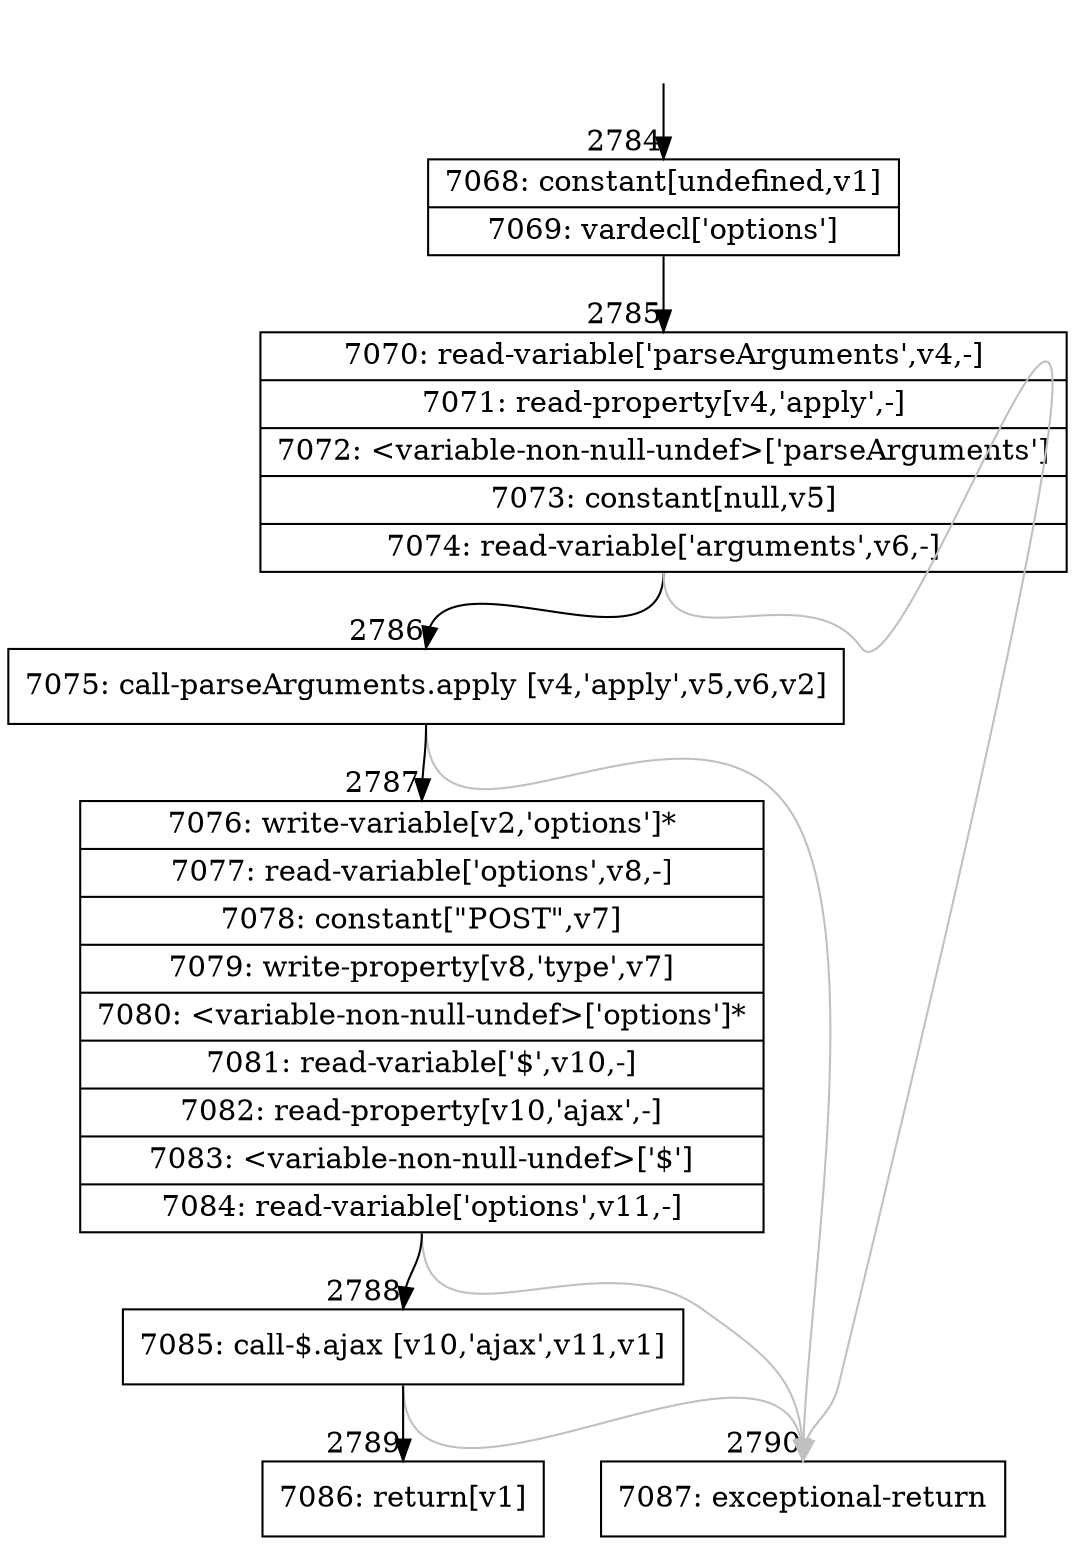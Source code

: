 digraph {
rankdir="TD"
BB_entry236[shape=none,label=""];
BB_entry236 -> BB2784 [tailport=s, headport=n, headlabel="    2784"]
BB2784 [shape=record label="{7068: constant[undefined,v1]|7069: vardecl['options']}" ] 
BB2784 -> BB2785 [tailport=s, headport=n, headlabel="      2785"]
BB2785 [shape=record label="{7070: read-variable['parseArguments',v4,-]|7071: read-property[v4,'apply',-]|7072: \<variable-non-null-undef\>['parseArguments']|7073: constant[null,v5]|7074: read-variable['arguments',v6,-]}" ] 
BB2785 -> BB2786 [tailport=s, headport=n, headlabel="      2786"]
BB2785 -> BB2790 [tailport=s, headport=n, color=gray, headlabel="      2790"]
BB2786 [shape=record label="{7075: call-parseArguments.apply [v4,'apply',v5,v6,v2]}" ] 
BB2786 -> BB2787 [tailport=s, headport=n, headlabel="      2787"]
BB2786 -> BB2790 [tailport=s, headport=n, color=gray]
BB2787 [shape=record label="{7076: write-variable[v2,'options']*|7077: read-variable['options',v8,-]|7078: constant[\"POST\",v7]|7079: write-property[v8,'type',v7]|7080: \<variable-non-null-undef\>['options']*|7081: read-variable['$',v10,-]|7082: read-property[v10,'ajax',-]|7083: \<variable-non-null-undef\>['$']|7084: read-variable['options',v11,-]}" ] 
BB2787 -> BB2788 [tailport=s, headport=n, headlabel="      2788"]
BB2787 -> BB2790 [tailport=s, headport=n, color=gray]
BB2788 [shape=record label="{7085: call-$.ajax [v10,'ajax',v11,v1]}" ] 
BB2788 -> BB2789 [tailport=s, headport=n, headlabel="      2789"]
BB2788 -> BB2790 [tailport=s, headport=n, color=gray]
BB2789 [shape=record label="{7086: return[v1]}" ] 
BB2790 [shape=record label="{7087: exceptional-return}" ] 
//#$~ 1463
}
